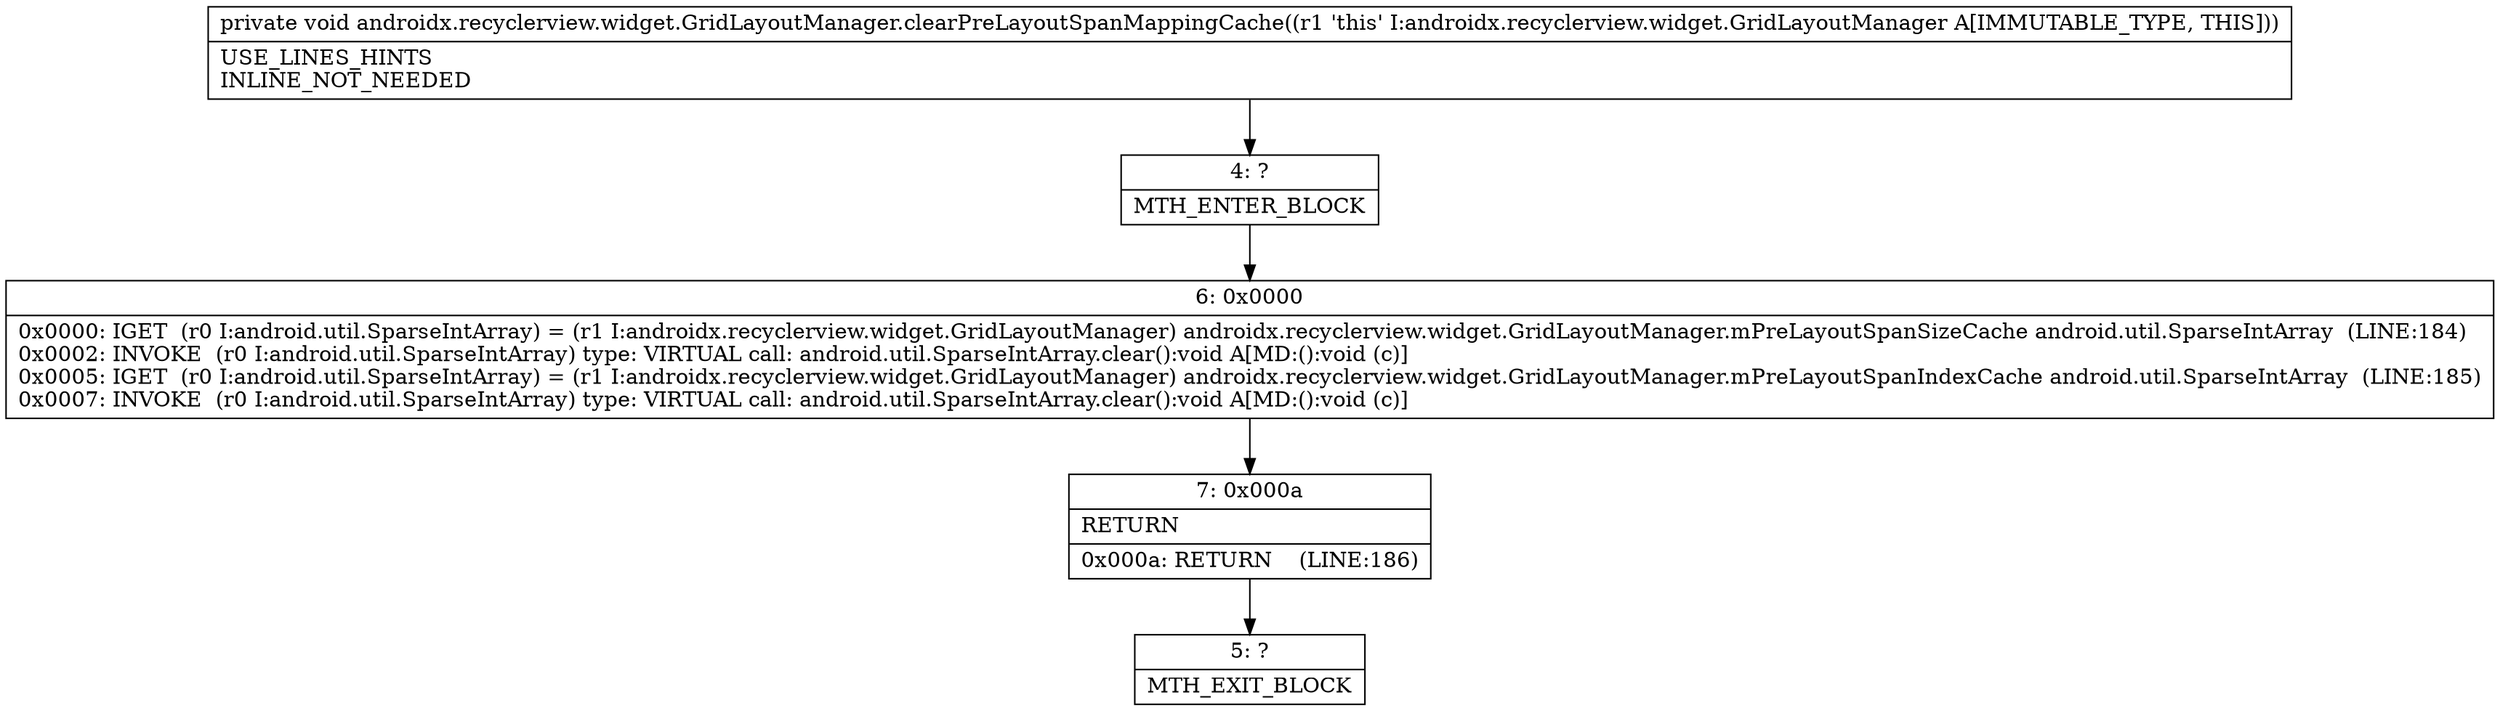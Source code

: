 digraph "CFG forandroidx.recyclerview.widget.GridLayoutManager.clearPreLayoutSpanMappingCache()V" {
Node_4 [shape=record,label="{4\:\ ?|MTH_ENTER_BLOCK\l}"];
Node_6 [shape=record,label="{6\:\ 0x0000|0x0000: IGET  (r0 I:android.util.SparseIntArray) = (r1 I:androidx.recyclerview.widget.GridLayoutManager) androidx.recyclerview.widget.GridLayoutManager.mPreLayoutSpanSizeCache android.util.SparseIntArray  (LINE:184)\l0x0002: INVOKE  (r0 I:android.util.SparseIntArray) type: VIRTUAL call: android.util.SparseIntArray.clear():void A[MD:():void (c)]\l0x0005: IGET  (r0 I:android.util.SparseIntArray) = (r1 I:androidx.recyclerview.widget.GridLayoutManager) androidx.recyclerview.widget.GridLayoutManager.mPreLayoutSpanIndexCache android.util.SparseIntArray  (LINE:185)\l0x0007: INVOKE  (r0 I:android.util.SparseIntArray) type: VIRTUAL call: android.util.SparseIntArray.clear():void A[MD:():void (c)]\l}"];
Node_7 [shape=record,label="{7\:\ 0x000a|RETURN\l|0x000a: RETURN    (LINE:186)\l}"];
Node_5 [shape=record,label="{5\:\ ?|MTH_EXIT_BLOCK\l}"];
MethodNode[shape=record,label="{private void androidx.recyclerview.widget.GridLayoutManager.clearPreLayoutSpanMappingCache((r1 'this' I:androidx.recyclerview.widget.GridLayoutManager A[IMMUTABLE_TYPE, THIS]))  | USE_LINES_HINTS\lINLINE_NOT_NEEDED\l}"];
MethodNode -> Node_4;Node_4 -> Node_6;
Node_6 -> Node_7;
Node_7 -> Node_5;
}

